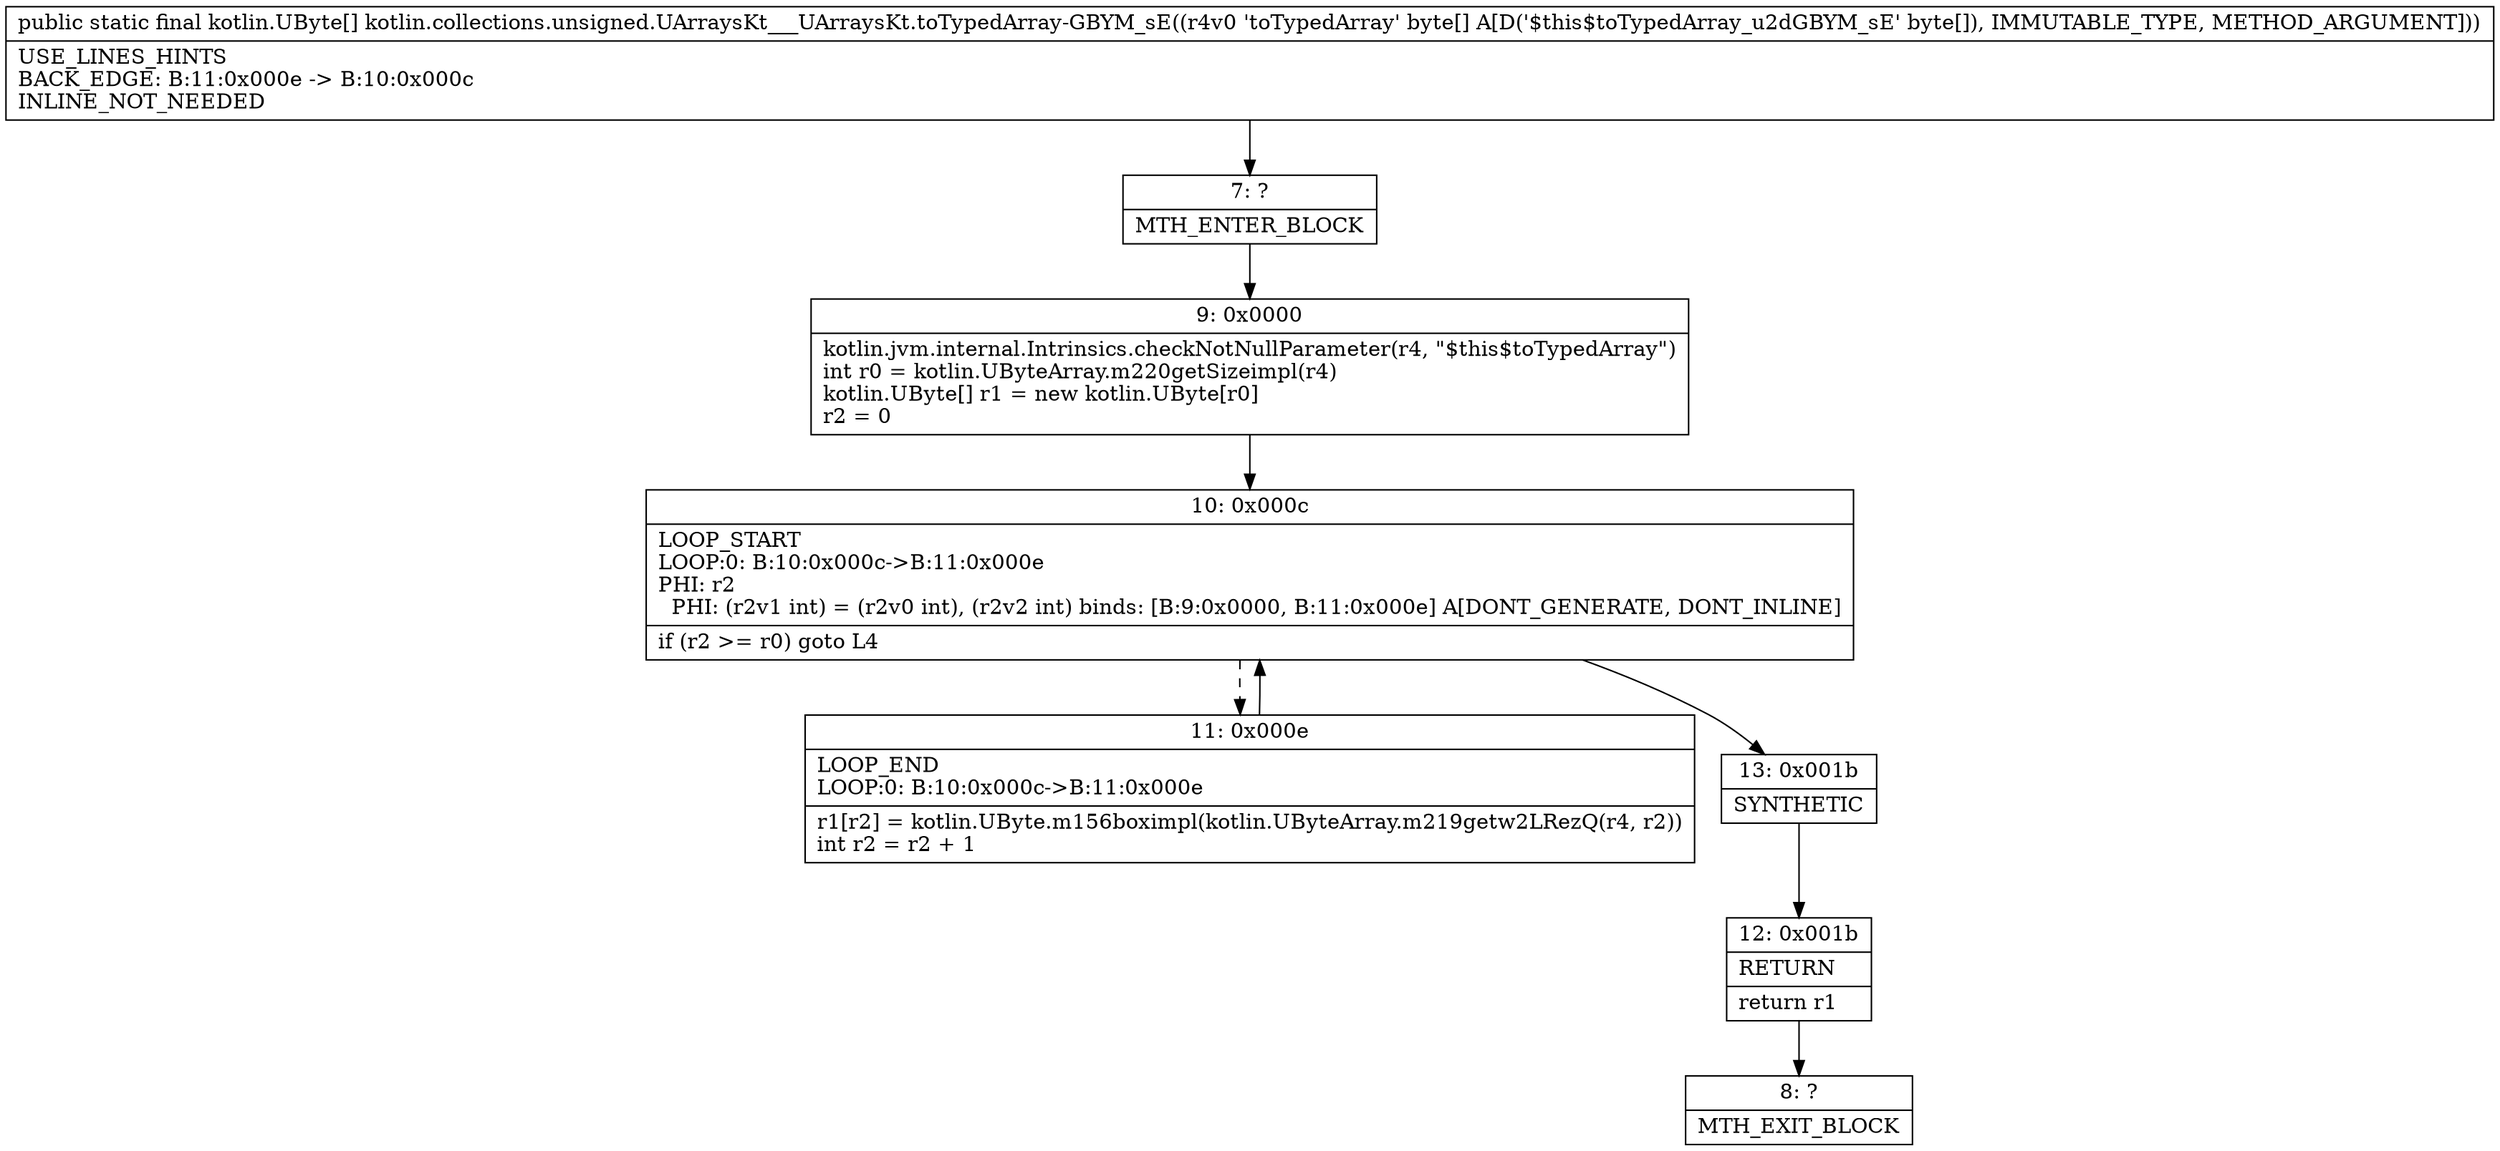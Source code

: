 digraph "CFG forkotlin.collections.unsigned.UArraysKt___UArraysKt.toTypedArray\-GBYM_sE([B)[Lkotlin\/UByte;" {
Node_7 [shape=record,label="{7\:\ ?|MTH_ENTER_BLOCK\l}"];
Node_9 [shape=record,label="{9\:\ 0x0000|kotlin.jvm.internal.Intrinsics.checkNotNullParameter(r4, \"$this$toTypedArray\")\lint r0 = kotlin.UByteArray.m220getSizeimpl(r4)\lkotlin.UByte[] r1 = new kotlin.UByte[r0]\lr2 = 0\l}"];
Node_10 [shape=record,label="{10\:\ 0x000c|LOOP_START\lLOOP:0: B:10:0x000c\-\>B:11:0x000e\lPHI: r2 \l  PHI: (r2v1 int) = (r2v0 int), (r2v2 int) binds: [B:9:0x0000, B:11:0x000e] A[DONT_GENERATE, DONT_INLINE]\l|if (r2 \>= r0) goto L4\l}"];
Node_11 [shape=record,label="{11\:\ 0x000e|LOOP_END\lLOOP:0: B:10:0x000c\-\>B:11:0x000e\l|r1[r2] = kotlin.UByte.m156boximpl(kotlin.UByteArray.m219getw2LRezQ(r4, r2))\lint r2 = r2 + 1\l}"];
Node_13 [shape=record,label="{13\:\ 0x001b|SYNTHETIC\l}"];
Node_12 [shape=record,label="{12\:\ 0x001b|RETURN\l|return r1\l}"];
Node_8 [shape=record,label="{8\:\ ?|MTH_EXIT_BLOCK\l}"];
MethodNode[shape=record,label="{public static final kotlin.UByte[] kotlin.collections.unsigned.UArraysKt___UArraysKt.toTypedArray\-GBYM_sE((r4v0 'toTypedArray' byte[] A[D('$this$toTypedArray_u2dGBYM_sE' byte[]), IMMUTABLE_TYPE, METHOD_ARGUMENT]))  | USE_LINES_HINTS\lBACK_EDGE: B:11:0x000e \-\> B:10:0x000c\lINLINE_NOT_NEEDED\l}"];
MethodNode -> Node_7;Node_7 -> Node_9;
Node_9 -> Node_10;
Node_10 -> Node_11[style=dashed];
Node_10 -> Node_13;
Node_11 -> Node_10;
Node_13 -> Node_12;
Node_12 -> Node_8;
}

